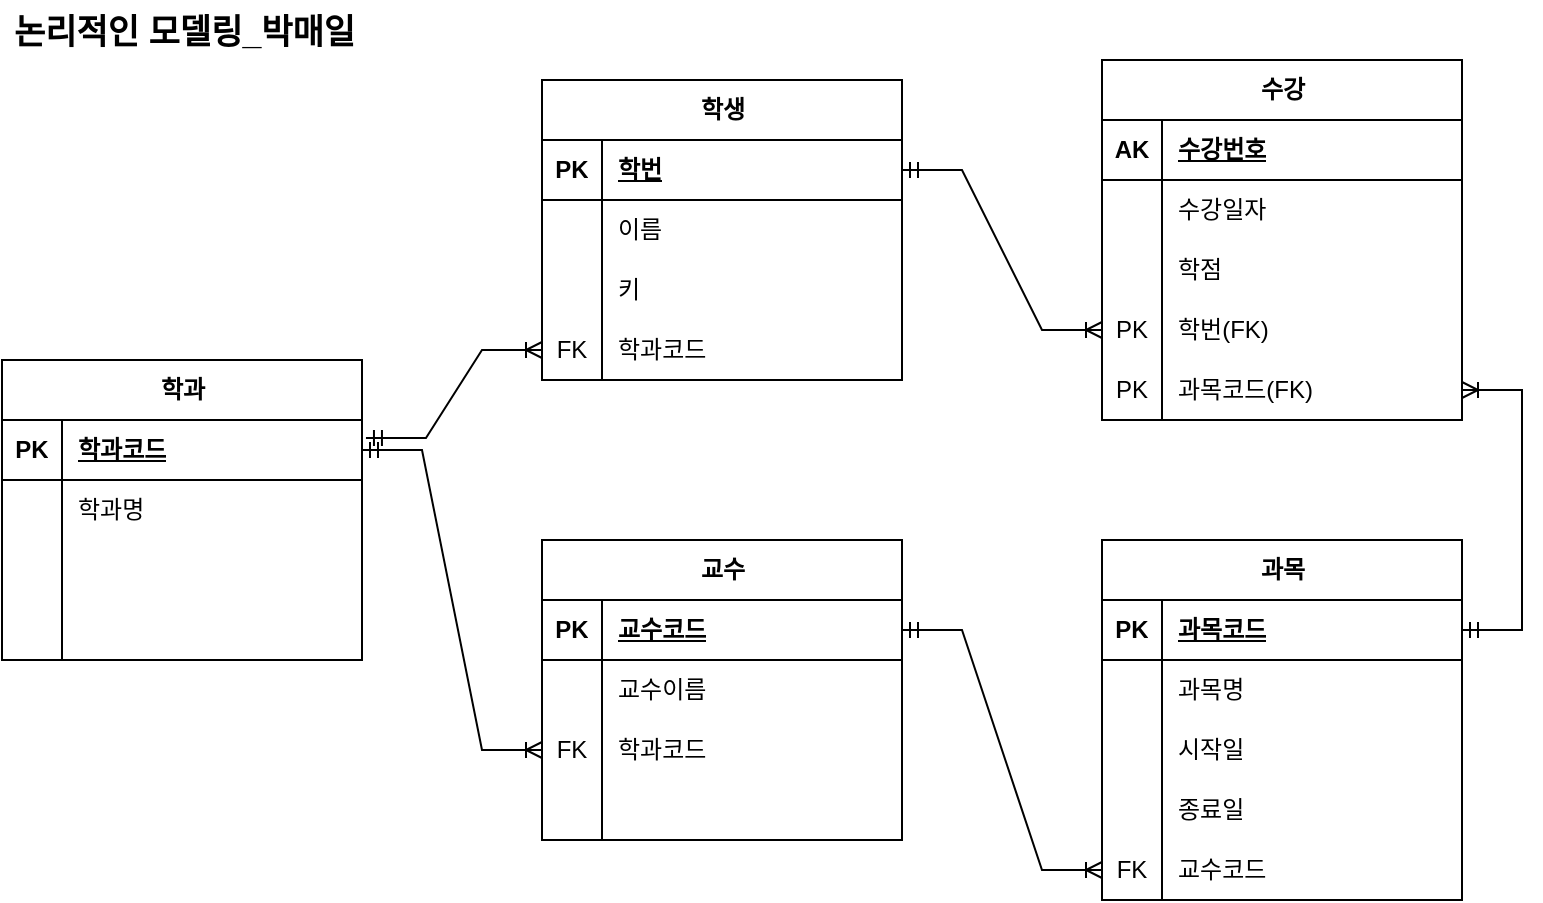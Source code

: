 <mxfile version="22.1.16" type="github">
  <diagram name="페이지-1" id="8mbdbwKXTaejKCifQE3e">
    <mxGraphModel dx="1687" dy="918" grid="1" gridSize="10" guides="1" tooltips="1" connect="1" arrows="1" fold="1" page="1" pageScale="1" pageWidth="827" pageHeight="1169" math="0" shadow="0">
      <root>
        <mxCell id="0" />
        <mxCell id="1" parent="0" />
        <mxCell id="m6xZ7D8iMbfLOJDfzUZq-1" value="학생" style="shape=table;startSize=30;container=1;collapsible=1;childLayout=tableLayout;fixedRows=1;rowLines=0;fontStyle=1;align=center;resizeLast=1;html=1;" vertex="1" parent="1">
          <mxGeometry x="810" y="130" width="180" height="150" as="geometry" />
        </mxCell>
        <mxCell id="m6xZ7D8iMbfLOJDfzUZq-2" value="" style="shape=tableRow;horizontal=0;startSize=0;swimlaneHead=0;swimlaneBody=0;fillColor=none;collapsible=0;dropTarget=0;points=[[0,0.5],[1,0.5]];portConstraint=eastwest;top=0;left=0;right=0;bottom=1;" vertex="1" parent="m6xZ7D8iMbfLOJDfzUZq-1">
          <mxGeometry y="30" width="180" height="30" as="geometry" />
        </mxCell>
        <mxCell id="m6xZ7D8iMbfLOJDfzUZq-3" value="PK" style="shape=partialRectangle;connectable=0;fillColor=none;top=0;left=0;bottom=0;right=0;fontStyle=1;overflow=hidden;whiteSpace=wrap;html=1;" vertex="1" parent="m6xZ7D8iMbfLOJDfzUZq-2">
          <mxGeometry width="30" height="30" as="geometry">
            <mxRectangle width="30" height="30" as="alternateBounds" />
          </mxGeometry>
        </mxCell>
        <mxCell id="m6xZ7D8iMbfLOJDfzUZq-4" value="학번" style="shape=partialRectangle;connectable=0;fillColor=none;top=0;left=0;bottom=0;right=0;align=left;spacingLeft=6;fontStyle=5;overflow=hidden;whiteSpace=wrap;html=1;" vertex="1" parent="m6xZ7D8iMbfLOJDfzUZq-2">
          <mxGeometry x="30" width="150" height="30" as="geometry">
            <mxRectangle width="150" height="30" as="alternateBounds" />
          </mxGeometry>
        </mxCell>
        <mxCell id="m6xZ7D8iMbfLOJDfzUZq-5" value="" style="shape=tableRow;horizontal=0;startSize=0;swimlaneHead=0;swimlaneBody=0;fillColor=none;collapsible=0;dropTarget=0;points=[[0,0.5],[1,0.5]];portConstraint=eastwest;top=0;left=0;right=0;bottom=0;" vertex="1" parent="m6xZ7D8iMbfLOJDfzUZq-1">
          <mxGeometry y="60" width="180" height="30" as="geometry" />
        </mxCell>
        <mxCell id="m6xZ7D8iMbfLOJDfzUZq-6" value="" style="shape=partialRectangle;connectable=0;fillColor=none;top=0;left=0;bottom=0;right=0;editable=1;overflow=hidden;whiteSpace=wrap;html=1;" vertex="1" parent="m6xZ7D8iMbfLOJDfzUZq-5">
          <mxGeometry width="30" height="30" as="geometry">
            <mxRectangle width="30" height="30" as="alternateBounds" />
          </mxGeometry>
        </mxCell>
        <mxCell id="m6xZ7D8iMbfLOJDfzUZq-7" value="이름" style="shape=partialRectangle;connectable=0;fillColor=none;top=0;left=0;bottom=0;right=0;align=left;spacingLeft=6;overflow=hidden;whiteSpace=wrap;html=1;" vertex="1" parent="m6xZ7D8iMbfLOJDfzUZq-5">
          <mxGeometry x="30" width="150" height="30" as="geometry">
            <mxRectangle width="150" height="30" as="alternateBounds" />
          </mxGeometry>
        </mxCell>
        <mxCell id="m6xZ7D8iMbfLOJDfzUZq-8" value="" style="shape=tableRow;horizontal=0;startSize=0;swimlaneHead=0;swimlaneBody=0;fillColor=none;collapsible=0;dropTarget=0;points=[[0,0.5],[1,0.5]];portConstraint=eastwest;top=0;left=0;right=0;bottom=0;" vertex="1" parent="m6xZ7D8iMbfLOJDfzUZq-1">
          <mxGeometry y="90" width="180" height="30" as="geometry" />
        </mxCell>
        <mxCell id="m6xZ7D8iMbfLOJDfzUZq-9" value="" style="shape=partialRectangle;connectable=0;fillColor=none;top=0;left=0;bottom=0;right=0;editable=1;overflow=hidden;whiteSpace=wrap;html=1;" vertex="1" parent="m6xZ7D8iMbfLOJDfzUZq-8">
          <mxGeometry width="30" height="30" as="geometry">
            <mxRectangle width="30" height="30" as="alternateBounds" />
          </mxGeometry>
        </mxCell>
        <mxCell id="m6xZ7D8iMbfLOJDfzUZq-10" value="키" style="shape=partialRectangle;connectable=0;fillColor=none;top=0;left=0;bottom=0;right=0;align=left;spacingLeft=6;overflow=hidden;whiteSpace=wrap;html=1;" vertex="1" parent="m6xZ7D8iMbfLOJDfzUZq-8">
          <mxGeometry x="30" width="150" height="30" as="geometry">
            <mxRectangle width="150" height="30" as="alternateBounds" />
          </mxGeometry>
        </mxCell>
        <mxCell id="m6xZ7D8iMbfLOJDfzUZq-11" value="" style="shape=tableRow;horizontal=0;startSize=0;swimlaneHead=0;swimlaneBody=0;fillColor=none;collapsible=0;dropTarget=0;points=[[0,0.5],[1,0.5]];portConstraint=eastwest;top=0;left=0;right=0;bottom=0;" vertex="1" parent="m6xZ7D8iMbfLOJDfzUZq-1">
          <mxGeometry y="120" width="180" height="30" as="geometry" />
        </mxCell>
        <mxCell id="m6xZ7D8iMbfLOJDfzUZq-12" value="FK" style="shape=partialRectangle;connectable=0;fillColor=none;top=0;left=0;bottom=0;right=0;editable=1;overflow=hidden;whiteSpace=wrap;html=1;" vertex="1" parent="m6xZ7D8iMbfLOJDfzUZq-11">
          <mxGeometry width="30" height="30" as="geometry">
            <mxRectangle width="30" height="30" as="alternateBounds" />
          </mxGeometry>
        </mxCell>
        <mxCell id="m6xZ7D8iMbfLOJDfzUZq-13" value="학과코드" style="shape=partialRectangle;connectable=0;fillColor=none;top=0;left=0;bottom=0;right=0;align=left;spacingLeft=6;overflow=hidden;whiteSpace=wrap;html=1;" vertex="1" parent="m6xZ7D8iMbfLOJDfzUZq-11">
          <mxGeometry x="30" width="150" height="30" as="geometry">
            <mxRectangle width="150" height="30" as="alternateBounds" />
          </mxGeometry>
        </mxCell>
        <mxCell id="m6xZ7D8iMbfLOJDfzUZq-14" value="학과" style="shape=table;startSize=30;container=1;collapsible=1;childLayout=tableLayout;fixedRows=1;rowLines=0;fontStyle=1;align=center;resizeLast=1;html=1;" vertex="1" parent="1">
          <mxGeometry x="540" y="270" width="180" height="150" as="geometry" />
        </mxCell>
        <mxCell id="m6xZ7D8iMbfLOJDfzUZq-15" value="" style="shape=tableRow;horizontal=0;startSize=0;swimlaneHead=0;swimlaneBody=0;fillColor=none;collapsible=0;dropTarget=0;points=[[0,0.5],[1,0.5]];portConstraint=eastwest;top=0;left=0;right=0;bottom=1;" vertex="1" parent="m6xZ7D8iMbfLOJDfzUZq-14">
          <mxGeometry y="30" width="180" height="30" as="geometry" />
        </mxCell>
        <mxCell id="m6xZ7D8iMbfLOJDfzUZq-16" value="PK" style="shape=partialRectangle;connectable=0;fillColor=none;top=0;left=0;bottom=0;right=0;fontStyle=1;overflow=hidden;whiteSpace=wrap;html=1;" vertex="1" parent="m6xZ7D8iMbfLOJDfzUZq-15">
          <mxGeometry width="30" height="30" as="geometry">
            <mxRectangle width="30" height="30" as="alternateBounds" />
          </mxGeometry>
        </mxCell>
        <mxCell id="m6xZ7D8iMbfLOJDfzUZq-17" value="학과코드" style="shape=partialRectangle;connectable=0;fillColor=none;top=0;left=0;bottom=0;right=0;align=left;spacingLeft=6;fontStyle=5;overflow=hidden;whiteSpace=wrap;html=1;" vertex="1" parent="m6xZ7D8iMbfLOJDfzUZq-15">
          <mxGeometry x="30" width="150" height="30" as="geometry">
            <mxRectangle width="150" height="30" as="alternateBounds" />
          </mxGeometry>
        </mxCell>
        <mxCell id="m6xZ7D8iMbfLOJDfzUZq-18" value="" style="shape=tableRow;horizontal=0;startSize=0;swimlaneHead=0;swimlaneBody=0;fillColor=none;collapsible=0;dropTarget=0;points=[[0,0.5],[1,0.5]];portConstraint=eastwest;top=0;left=0;right=0;bottom=0;" vertex="1" parent="m6xZ7D8iMbfLOJDfzUZq-14">
          <mxGeometry y="60" width="180" height="30" as="geometry" />
        </mxCell>
        <mxCell id="m6xZ7D8iMbfLOJDfzUZq-19" value="" style="shape=partialRectangle;connectable=0;fillColor=none;top=0;left=0;bottom=0;right=0;editable=1;overflow=hidden;whiteSpace=wrap;html=1;" vertex="1" parent="m6xZ7D8iMbfLOJDfzUZq-18">
          <mxGeometry width="30" height="30" as="geometry">
            <mxRectangle width="30" height="30" as="alternateBounds" />
          </mxGeometry>
        </mxCell>
        <mxCell id="m6xZ7D8iMbfLOJDfzUZq-20" value="학과명" style="shape=partialRectangle;connectable=0;fillColor=none;top=0;left=0;bottom=0;right=0;align=left;spacingLeft=6;overflow=hidden;whiteSpace=wrap;html=1;" vertex="1" parent="m6xZ7D8iMbfLOJDfzUZq-18">
          <mxGeometry x="30" width="150" height="30" as="geometry">
            <mxRectangle width="150" height="30" as="alternateBounds" />
          </mxGeometry>
        </mxCell>
        <mxCell id="m6xZ7D8iMbfLOJDfzUZq-21" value="" style="shape=tableRow;horizontal=0;startSize=0;swimlaneHead=0;swimlaneBody=0;fillColor=none;collapsible=0;dropTarget=0;points=[[0,0.5],[1,0.5]];portConstraint=eastwest;top=0;left=0;right=0;bottom=0;" vertex="1" parent="m6xZ7D8iMbfLOJDfzUZq-14">
          <mxGeometry y="90" width="180" height="30" as="geometry" />
        </mxCell>
        <mxCell id="m6xZ7D8iMbfLOJDfzUZq-22" value="" style="shape=partialRectangle;connectable=0;fillColor=none;top=0;left=0;bottom=0;right=0;editable=1;overflow=hidden;whiteSpace=wrap;html=1;" vertex="1" parent="m6xZ7D8iMbfLOJDfzUZq-21">
          <mxGeometry width="30" height="30" as="geometry">
            <mxRectangle width="30" height="30" as="alternateBounds" />
          </mxGeometry>
        </mxCell>
        <mxCell id="m6xZ7D8iMbfLOJDfzUZq-23" value="" style="shape=partialRectangle;connectable=0;fillColor=none;top=0;left=0;bottom=0;right=0;align=left;spacingLeft=6;overflow=hidden;whiteSpace=wrap;html=1;" vertex="1" parent="m6xZ7D8iMbfLOJDfzUZq-21">
          <mxGeometry x="30" width="150" height="30" as="geometry">
            <mxRectangle width="150" height="30" as="alternateBounds" />
          </mxGeometry>
        </mxCell>
        <mxCell id="m6xZ7D8iMbfLOJDfzUZq-24" value="" style="shape=tableRow;horizontal=0;startSize=0;swimlaneHead=0;swimlaneBody=0;fillColor=none;collapsible=0;dropTarget=0;points=[[0,0.5],[1,0.5]];portConstraint=eastwest;top=0;left=0;right=0;bottom=0;" vertex="1" parent="m6xZ7D8iMbfLOJDfzUZq-14">
          <mxGeometry y="120" width="180" height="30" as="geometry" />
        </mxCell>
        <mxCell id="m6xZ7D8iMbfLOJDfzUZq-25" value="" style="shape=partialRectangle;connectable=0;fillColor=none;top=0;left=0;bottom=0;right=0;editable=1;overflow=hidden;whiteSpace=wrap;html=1;" vertex="1" parent="m6xZ7D8iMbfLOJDfzUZq-24">
          <mxGeometry width="30" height="30" as="geometry">
            <mxRectangle width="30" height="30" as="alternateBounds" />
          </mxGeometry>
        </mxCell>
        <mxCell id="m6xZ7D8iMbfLOJDfzUZq-26" value="" style="shape=partialRectangle;connectable=0;fillColor=none;top=0;left=0;bottom=0;right=0;align=left;spacingLeft=6;overflow=hidden;whiteSpace=wrap;html=1;" vertex="1" parent="m6xZ7D8iMbfLOJDfzUZq-24">
          <mxGeometry x="30" width="150" height="30" as="geometry">
            <mxRectangle width="150" height="30" as="alternateBounds" />
          </mxGeometry>
        </mxCell>
        <mxCell id="m6xZ7D8iMbfLOJDfzUZq-27" value="교수" style="shape=table;startSize=30;container=1;collapsible=1;childLayout=tableLayout;fixedRows=1;rowLines=0;fontStyle=1;align=center;resizeLast=1;html=1;" vertex="1" parent="1">
          <mxGeometry x="810" y="360" width="180" height="150" as="geometry" />
        </mxCell>
        <mxCell id="m6xZ7D8iMbfLOJDfzUZq-28" value="" style="shape=tableRow;horizontal=0;startSize=0;swimlaneHead=0;swimlaneBody=0;fillColor=none;collapsible=0;dropTarget=0;points=[[0,0.5],[1,0.5]];portConstraint=eastwest;top=0;left=0;right=0;bottom=1;" vertex="1" parent="m6xZ7D8iMbfLOJDfzUZq-27">
          <mxGeometry y="30" width="180" height="30" as="geometry" />
        </mxCell>
        <mxCell id="m6xZ7D8iMbfLOJDfzUZq-29" value="PK" style="shape=partialRectangle;connectable=0;fillColor=none;top=0;left=0;bottom=0;right=0;fontStyle=1;overflow=hidden;whiteSpace=wrap;html=1;" vertex="1" parent="m6xZ7D8iMbfLOJDfzUZq-28">
          <mxGeometry width="30" height="30" as="geometry">
            <mxRectangle width="30" height="30" as="alternateBounds" />
          </mxGeometry>
        </mxCell>
        <mxCell id="m6xZ7D8iMbfLOJDfzUZq-30" value="교수코드" style="shape=partialRectangle;connectable=0;fillColor=none;top=0;left=0;bottom=0;right=0;align=left;spacingLeft=6;fontStyle=5;overflow=hidden;whiteSpace=wrap;html=1;" vertex="1" parent="m6xZ7D8iMbfLOJDfzUZq-28">
          <mxGeometry x="30" width="150" height="30" as="geometry">
            <mxRectangle width="150" height="30" as="alternateBounds" />
          </mxGeometry>
        </mxCell>
        <mxCell id="m6xZ7D8iMbfLOJDfzUZq-31" value="" style="shape=tableRow;horizontal=0;startSize=0;swimlaneHead=0;swimlaneBody=0;fillColor=none;collapsible=0;dropTarget=0;points=[[0,0.5],[1,0.5]];portConstraint=eastwest;top=0;left=0;right=0;bottom=0;" vertex="1" parent="m6xZ7D8iMbfLOJDfzUZq-27">
          <mxGeometry y="60" width="180" height="30" as="geometry" />
        </mxCell>
        <mxCell id="m6xZ7D8iMbfLOJDfzUZq-32" value="" style="shape=partialRectangle;connectable=0;fillColor=none;top=0;left=0;bottom=0;right=0;editable=1;overflow=hidden;whiteSpace=wrap;html=1;" vertex="1" parent="m6xZ7D8iMbfLOJDfzUZq-31">
          <mxGeometry width="30" height="30" as="geometry">
            <mxRectangle width="30" height="30" as="alternateBounds" />
          </mxGeometry>
        </mxCell>
        <mxCell id="m6xZ7D8iMbfLOJDfzUZq-33" value="교수이름" style="shape=partialRectangle;connectable=0;fillColor=none;top=0;left=0;bottom=0;right=0;align=left;spacingLeft=6;overflow=hidden;whiteSpace=wrap;html=1;" vertex="1" parent="m6xZ7D8iMbfLOJDfzUZq-31">
          <mxGeometry x="30" width="150" height="30" as="geometry">
            <mxRectangle width="150" height="30" as="alternateBounds" />
          </mxGeometry>
        </mxCell>
        <mxCell id="m6xZ7D8iMbfLOJDfzUZq-34" value="" style="shape=tableRow;horizontal=0;startSize=0;swimlaneHead=0;swimlaneBody=0;fillColor=none;collapsible=0;dropTarget=0;points=[[0,0.5],[1,0.5]];portConstraint=eastwest;top=0;left=0;right=0;bottom=0;" vertex="1" parent="m6xZ7D8iMbfLOJDfzUZq-27">
          <mxGeometry y="90" width="180" height="30" as="geometry" />
        </mxCell>
        <mxCell id="m6xZ7D8iMbfLOJDfzUZq-35" value="FK" style="shape=partialRectangle;connectable=0;fillColor=none;top=0;left=0;bottom=0;right=0;editable=1;overflow=hidden;whiteSpace=wrap;html=1;" vertex="1" parent="m6xZ7D8iMbfLOJDfzUZq-34">
          <mxGeometry width="30" height="30" as="geometry">
            <mxRectangle width="30" height="30" as="alternateBounds" />
          </mxGeometry>
        </mxCell>
        <mxCell id="m6xZ7D8iMbfLOJDfzUZq-36" value="학과코드" style="shape=partialRectangle;connectable=0;fillColor=none;top=0;left=0;bottom=0;right=0;align=left;spacingLeft=6;overflow=hidden;whiteSpace=wrap;html=1;" vertex="1" parent="m6xZ7D8iMbfLOJDfzUZq-34">
          <mxGeometry x="30" width="150" height="30" as="geometry">
            <mxRectangle width="150" height="30" as="alternateBounds" />
          </mxGeometry>
        </mxCell>
        <mxCell id="m6xZ7D8iMbfLOJDfzUZq-37" value="" style="shape=tableRow;horizontal=0;startSize=0;swimlaneHead=0;swimlaneBody=0;fillColor=none;collapsible=0;dropTarget=0;points=[[0,0.5],[1,0.5]];portConstraint=eastwest;top=0;left=0;right=0;bottom=0;" vertex="1" parent="m6xZ7D8iMbfLOJDfzUZq-27">
          <mxGeometry y="120" width="180" height="30" as="geometry" />
        </mxCell>
        <mxCell id="m6xZ7D8iMbfLOJDfzUZq-38" value="" style="shape=partialRectangle;connectable=0;fillColor=none;top=0;left=0;bottom=0;right=0;editable=1;overflow=hidden;whiteSpace=wrap;html=1;" vertex="1" parent="m6xZ7D8iMbfLOJDfzUZq-37">
          <mxGeometry width="30" height="30" as="geometry">
            <mxRectangle width="30" height="30" as="alternateBounds" />
          </mxGeometry>
        </mxCell>
        <mxCell id="m6xZ7D8iMbfLOJDfzUZq-39" value="" style="shape=partialRectangle;connectable=0;fillColor=none;top=0;left=0;bottom=0;right=0;align=left;spacingLeft=6;overflow=hidden;whiteSpace=wrap;html=1;" vertex="1" parent="m6xZ7D8iMbfLOJDfzUZq-37">
          <mxGeometry x="30" width="150" height="30" as="geometry">
            <mxRectangle width="150" height="30" as="alternateBounds" />
          </mxGeometry>
        </mxCell>
        <mxCell id="m6xZ7D8iMbfLOJDfzUZq-40" value="과목" style="shape=table;startSize=30;container=1;collapsible=1;childLayout=tableLayout;fixedRows=1;rowLines=0;fontStyle=1;align=center;resizeLast=1;html=1;" vertex="1" parent="1">
          <mxGeometry x="1090" y="360" width="180" height="180" as="geometry" />
        </mxCell>
        <mxCell id="m6xZ7D8iMbfLOJDfzUZq-41" value="" style="shape=tableRow;horizontal=0;startSize=0;swimlaneHead=0;swimlaneBody=0;fillColor=none;collapsible=0;dropTarget=0;points=[[0,0.5],[1,0.5]];portConstraint=eastwest;top=0;left=0;right=0;bottom=1;" vertex="1" parent="m6xZ7D8iMbfLOJDfzUZq-40">
          <mxGeometry y="30" width="180" height="30" as="geometry" />
        </mxCell>
        <mxCell id="m6xZ7D8iMbfLOJDfzUZq-42" value="PK" style="shape=partialRectangle;connectable=0;fillColor=none;top=0;left=0;bottom=0;right=0;fontStyle=1;overflow=hidden;whiteSpace=wrap;html=1;" vertex="1" parent="m6xZ7D8iMbfLOJDfzUZq-41">
          <mxGeometry width="30" height="30" as="geometry">
            <mxRectangle width="30" height="30" as="alternateBounds" />
          </mxGeometry>
        </mxCell>
        <mxCell id="m6xZ7D8iMbfLOJDfzUZq-43" value="과목코드" style="shape=partialRectangle;connectable=0;fillColor=none;top=0;left=0;bottom=0;right=0;align=left;spacingLeft=6;fontStyle=5;overflow=hidden;whiteSpace=wrap;html=1;" vertex="1" parent="m6xZ7D8iMbfLOJDfzUZq-41">
          <mxGeometry x="30" width="150" height="30" as="geometry">
            <mxRectangle width="150" height="30" as="alternateBounds" />
          </mxGeometry>
        </mxCell>
        <mxCell id="m6xZ7D8iMbfLOJDfzUZq-44" value="" style="shape=tableRow;horizontal=0;startSize=0;swimlaneHead=0;swimlaneBody=0;fillColor=none;collapsible=0;dropTarget=0;points=[[0,0.5],[1,0.5]];portConstraint=eastwest;top=0;left=0;right=0;bottom=0;" vertex="1" parent="m6xZ7D8iMbfLOJDfzUZq-40">
          <mxGeometry y="60" width="180" height="30" as="geometry" />
        </mxCell>
        <mxCell id="m6xZ7D8iMbfLOJDfzUZq-45" value="" style="shape=partialRectangle;connectable=0;fillColor=none;top=0;left=0;bottom=0;right=0;editable=1;overflow=hidden;whiteSpace=wrap;html=1;" vertex="1" parent="m6xZ7D8iMbfLOJDfzUZq-44">
          <mxGeometry width="30" height="30" as="geometry">
            <mxRectangle width="30" height="30" as="alternateBounds" />
          </mxGeometry>
        </mxCell>
        <mxCell id="m6xZ7D8iMbfLOJDfzUZq-46" value="과목명" style="shape=partialRectangle;connectable=0;fillColor=none;top=0;left=0;bottom=0;right=0;align=left;spacingLeft=6;overflow=hidden;whiteSpace=wrap;html=1;" vertex="1" parent="m6xZ7D8iMbfLOJDfzUZq-44">
          <mxGeometry x="30" width="150" height="30" as="geometry">
            <mxRectangle width="150" height="30" as="alternateBounds" />
          </mxGeometry>
        </mxCell>
        <mxCell id="m6xZ7D8iMbfLOJDfzUZq-47" value="" style="shape=tableRow;horizontal=0;startSize=0;swimlaneHead=0;swimlaneBody=0;fillColor=none;collapsible=0;dropTarget=0;points=[[0,0.5],[1,0.5]];portConstraint=eastwest;top=0;left=0;right=0;bottom=0;" vertex="1" parent="m6xZ7D8iMbfLOJDfzUZq-40">
          <mxGeometry y="90" width="180" height="30" as="geometry" />
        </mxCell>
        <mxCell id="m6xZ7D8iMbfLOJDfzUZq-48" value="" style="shape=partialRectangle;connectable=0;fillColor=none;top=0;left=0;bottom=0;right=0;editable=1;overflow=hidden;whiteSpace=wrap;html=1;" vertex="1" parent="m6xZ7D8iMbfLOJDfzUZq-47">
          <mxGeometry width="30" height="30" as="geometry">
            <mxRectangle width="30" height="30" as="alternateBounds" />
          </mxGeometry>
        </mxCell>
        <mxCell id="m6xZ7D8iMbfLOJDfzUZq-49" value="시작일" style="shape=partialRectangle;connectable=0;fillColor=none;top=0;left=0;bottom=0;right=0;align=left;spacingLeft=6;overflow=hidden;whiteSpace=wrap;html=1;" vertex="1" parent="m6xZ7D8iMbfLOJDfzUZq-47">
          <mxGeometry x="30" width="150" height="30" as="geometry">
            <mxRectangle width="150" height="30" as="alternateBounds" />
          </mxGeometry>
        </mxCell>
        <mxCell id="m6xZ7D8iMbfLOJDfzUZq-50" value="" style="shape=tableRow;horizontal=0;startSize=0;swimlaneHead=0;swimlaneBody=0;fillColor=none;collapsible=0;dropTarget=0;points=[[0,0.5],[1,0.5]];portConstraint=eastwest;top=0;left=0;right=0;bottom=0;" vertex="1" parent="m6xZ7D8iMbfLOJDfzUZq-40">
          <mxGeometry y="120" width="180" height="30" as="geometry" />
        </mxCell>
        <mxCell id="m6xZ7D8iMbfLOJDfzUZq-51" value="" style="shape=partialRectangle;connectable=0;fillColor=none;top=0;left=0;bottom=0;right=0;editable=1;overflow=hidden;whiteSpace=wrap;html=1;" vertex="1" parent="m6xZ7D8iMbfLOJDfzUZq-50">
          <mxGeometry width="30" height="30" as="geometry">
            <mxRectangle width="30" height="30" as="alternateBounds" />
          </mxGeometry>
        </mxCell>
        <mxCell id="m6xZ7D8iMbfLOJDfzUZq-52" value="종료일" style="shape=partialRectangle;connectable=0;fillColor=none;top=0;left=0;bottom=0;right=0;align=left;spacingLeft=6;overflow=hidden;whiteSpace=wrap;html=1;" vertex="1" parent="m6xZ7D8iMbfLOJDfzUZq-50">
          <mxGeometry x="30" width="150" height="30" as="geometry">
            <mxRectangle width="150" height="30" as="alternateBounds" />
          </mxGeometry>
        </mxCell>
        <mxCell id="m6xZ7D8iMbfLOJDfzUZq-84" value="" style="shape=tableRow;horizontal=0;startSize=0;swimlaneHead=0;swimlaneBody=0;fillColor=none;collapsible=0;dropTarget=0;points=[[0,0.5],[1,0.5]];portConstraint=eastwest;top=0;left=0;right=0;bottom=0;" vertex="1" parent="m6xZ7D8iMbfLOJDfzUZq-40">
          <mxGeometry y="150" width="180" height="30" as="geometry" />
        </mxCell>
        <mxCell id="m6xZ7D8iMbfLOJDfzUZq-85" value="FK" style="shape=partialRectangle;connectable=0;fillColor=none;top=0;left=0;bottom=0;right=0;editable=1;overflow=hidden;whiteSpace=wrap;html=1;" vertex="1" parent="m6xZ7D8iMbfLOJDfzUZq-84">
          <mxGeometry width="30" height="30" as="geometry">
            <mxRectangle width="30" height="30" as="alternateBounds" />
          </mxGeometry>
        </mxCell>
        <mxCell id="m6xZ7D8iMbfLOJDfzUZq-86" value="교수코드" style="shape=partialRectangle;connectable=0;fillColor=none;top=0;left=0;bottom=0;right=0;align=left;spacingLeft=6;overflow=hidden;whiteSpace=wrap;html=1;" vertex="1" parent="m6xZ7D8iMbfLOJDfzUZq-84">
          <mxGeometry x="30" width="150" height="30" as="geometry">
            <mxRectangle width="150" height="30" as="alternateBounds" />
          </mxGeometry>
        </mxCell>
        <mxCell id="m6xZ7D8iMbfLOJDfzUZq-66" value="수강" style="shape=table;startSize=30;container=1;collapsible=1;childLayout=tableLayout;fixedRows=1;rowLines=0;fontStyle=1;align=center;resizeLast=1;html=1;" vertex="1" parent="1">
          <mxGeometry x="1090" y="120" width="180" height="180" as="geometry" />
        </mxCell>
        <mxCell id="m6xZ7D8iMbfLOJDfzUZq-67" value="" style="shape=tableRow;horizontal=0;startSize=0;swimlaneHead=0;swimlaneBody=0;fillColor=none;collapsible=0;dropTarget=0;points=[[0,0.5],[1,0.5]];portConstraint=eastwest;top=0;left=0;right=0;bottom=1;" vertex="1" parent="m6xZ7D8iMbfLOJDfzUZq-66">
          <mxGeometry y="30" width="180" height="30" as="geometry" />
        </mxCell>
        <mxCell id="m6xZ7D8iMbfLOJDfzUZq-68" value="AK" style="shape=partialRectangle;connectable=0;fillColor=none;top=0;left=0;bottom=0;right=0;fontStyle=1;overflow=hidden;whiteSpace=wrap;html=1;" vertex="1" parent="m6xZ7D8iMbfLOJDfzUZq-67">
          <mxGeometry width="30" height="30" as="geometry">
            <mxRectangle width="30" height="30" as="alternateBounds" />
          </mxGeometry>
        </mxCell>
        <mxCell id="m6xZ7D8iMbfLOJDfzUZq-69" value="수강번호" style="shape=partialRectangle;connectable=0;fillColor=none;top=0;left=0;bottom=0;right=0;align=left;spacingLeft=6;fontStyle=5;overflow=hidden;whiteSpace=wrap;html=1;" vertex="1" parent="m6xZ7D8iMbfLOJDfzUZq-67">
          <mxGeometry x="30" width="150" height="30" as="geometry">
            <mxRectangle width="150" height="30" as="alternateBounds" />
          </mxGeometry>
        </mxCell>
        <mxCell id="m6xZ7D8iMbfLOJDfzUZq-70" value="" style="shape=tableRow;horizontal=0;startSize=0;swimlaneHead=0;swimlaneBody=0;fillColor=none;collapsible=0;dropTarget=0;points=[[0,0.5],[1,0.5]];portConstraint=eastwest;top=0;left=0;right=0;bottom=0;" vertex="1" parent="m6xZ7D8iMbfLOJDfzUZq-66">
          <mxGeometry y="60" width="180" height="30" as="geometry" />
        </mxCell>
        <mxCell id="m6xZ7D8iMbfLOJDfzUZq-71" value="" style="shape=partialRectangle;connectable=0;fillColor=none;top=0;left=0;bottom=0;right=0;editable=1;overflow=hidden;whiteSpace=wrap;html=1;" vertex="1" parent="m6xZ7D8iMbfLOJDfzUZq-70">
          <mxGeometry width="30" height="30" as="geometry">
            <mxRectangle width="30" height="30" as="alternateBounds" />
          </mxGeometry>
        </mxCell>
        <mxCell id="m6xZ7D8iMbfLOJDfzUZq-72" value="수강일자" style="shape=partialRectangle;connectable=0;fillColor=none;top=0;left=0;bottom=0;right=0;align=left;spacingLeft=6;overflow=hidden;whiteSpace=wrap;html=1;" vertex="1" parent="m6xZ7D8iMbfLOJDfzUZq-70">
          <mxGeometry x="30" width="150" height="30" as="geometry">
            <mxRectangle width="150" height="30" as="alternateBounds" />
          </mxGeometry>
        </mxCell>
        <mxCell id="m6xZ7D8iMbfLOJDfzUZq-73" value="" style="shape=tableRow;horizontal=0;startSize=0;swimlaneHead=0;swimlaneBody=0;fillColor=none;collapsible=0;dropTarget=0;points=[[0,0.5],[1,0.5]];portConstraint=eastwest;top=0;left=0;right=0;bottom=0;" vertex="1" parent="m6xZ7D8iMbfLOJDfzUZq-66">
          <mxGeometry y="90" width="180" height="30" as="geometry" />
        </mxCell>
        <mxCell id="m6xZ7D8iMbfLOJDfzUZq-74" value="" style="shape=partialRectangle;connectable=0;fillColor=none;top=0;left=0;bottom=0;right=0;editable=1;overflow=hidden;whiteSpace=wrap;html=1;" vertex="1" parent="m6xZ7D8iMbfLOJDfzUZq-73">
          <mxGeometry width="30" height="30" as="geometry">
            <mxRectangle width="30" height="30" as="alternateBounds" />
          </mxGeometry>
        </mxCell>
        <mxCell id="m6xZ7D8iMbfLOJDfzUZq-75" value="학점" style="shape=partialRectangle;connectable=0;fillColor=none;top=0;left=0;bottom=0;right=0;align=left;spacingLeft=6;overflow=hidden;whiteSpace=wrap;html=1;" vertex="1" parent="m6xZ7D8iMbfLOJDfzUZq-73">
          <mxGeometry x="30" width="150" height="30" as="geometry">
            <mxRectangle width="150" height="30" as="alternateBounds" />
          </mxGeometry>
        </mxCell>
        <mxCell id="m6xZ7D8iMbfLOJDfzUZq-76" value="" style="shape=tableRow;horizontal=0;startSize=0;swimlaneHead=0;swimlaneBody=0;fillColor=none;collapsible=0;dropTarget=0;points=[[0,0.5],[1,0.5]];portConstraint=eastwest;top=0;left=0;right=0;bottom=0;" vertex="1" parent="m6xZ7D8iMbfLOJDfzUZq-66">
          <mxGeometry y="120" width="180" height="30" as="geometry" />
        </mxCell>
        <mxCell id="m6xZ7D8iMbfLOJDfzUZq-77" value="PK" style="shape=partialRectangle;connectable=0;fillColor=none;top=0;left=0;bottom=0;right=0;editable=1;overflow=hidden;whiteSpace=wrap;html=1;" vertex="1" parent="m6xZ7D8iMbfLOJDfzUZq-76">
          <mxGeometry width="30" height="30" as="geometry">
            <mxRectangle width="30" height="30" as="alternateBounds" />
          </mxGeometry>
        </mxCell>
        <mxCell id="m6xZ7D8iMbfLOJDfzUZq-78" value="학번(FK)" style="shape=partialRectangle;connectable=0;fillColor=none;top=0;left=0;bottom=0;right=0;align=left;spacingLeft=6;overflow=hidden;whiteSpace=wrap;html=1;" vertex="1" parent="m6xZ7D8iMbfLOJDfzUZq-76">
          <mxGeometry x="30" width="150" height="30" as="geometry">
            <mxRectangle width="150" height="30" as="alternateBounds" />
          </mxGeometry>
        </mxCell>
        <mxCell id="m6xZ7D8iMbfLOJDfzUZq-87" value="" style="shape=tableRow;horizontal=0;startSize=0;swimlaneHead=0;swimlaneBody=0;fillColor=none;collapsible=0;dropTarget=0;points=[[0,0.5],[1,0.5]];portConstraint=eastwest;top=0;left=0;right=0;bottom=0;" vertex="1" parent="m6xZ7D8iMbfLOJDfzUZq-66">
          <mxGeometry y="150" width="180" height="30" as="geometry" />
        </mxCell>
        <mxCell id="m6xZ7D8iMbfLOJDfzUZq-88" value="PK" style="shape=partialRectangle;connectable=0;fillColor=none;top=0;left=0;bottom=0;right=0;editable=1;overflow=hidden;whiteSpace=wrap;html=1;" vertex="1" parent="m6xZ7D8iMbfLOJDfzUZq-87">
          <mxGeometry width="30" height="30" as="geometry">
            <mxRectangle width="30" height="30" as="alternateBounds" />
          </mxGeometry>
        </mxCell>
        <mxCell id="m6xZ7D8iMbfLOJDfzUZq-89" value="과목코드(FK)" style="shape=partialRectangle;connectable=0;fillColor=none;top=0;left=0;bottom=0;right=0;align=left;spacingLeft=6;overflow=hidden;whiteSpace=wrap;html=1;" vertex="1" parent="m6xZ7D8iMbfLOJDfzUZq-87">
          <mxGeometry x="30" width="150" height="30" as="geometry">
            <mxRectangle width="150" height="30" as="alternateBounds" />
          </mxGeometry>
        </mxCell>
        <mxCell id="m6xZ7D8iMbfLOJDfzUZq-81" value="" style="edgeStyle=entityRelationEdgeStyle;fontSize=12;html=1;endArrow=ERoneToMany;startArrow=ERmandOne;rounded=0;exitX=1.011;exitY=0.3;exitDx=0;exitDy=0;entryX=0;entryY=0.5;entryDx=0;entryDy=0;exitPerimeter=0;" edge="1" parent="1" source="m6xZ7D8iMbfLOJDfzUZq-15" target="m6xZ7D8iMbfLOJDfzUZq-11">
          <mxGeometry width="100" height="100" relative="1" as="geometry">
            <mxPoint x="750" y="185" as="sourcePoint" />
            <mxPoint x="900" y="275" as="targetPoint" />
          </mxGeometry>
        </mxCell>
        <mxCell id="m6xZ7D8iMbfLOJDfzUZq-82" value="" style="edgeStyle=entityRelationEdgeStyle;fontSize=12;html=1;endArrow=ERoneToMany;startArrow=ERmandOne;rounded=0;entryX=0;entryY=0.5;entryDx=0;entryDy=0;exitX=1;exitY=0.5;exitDx=0;exitDy=0;" edge="1" parent="1" source="m6xZ7D8iMbfLOJDfzUZq-15" target="m6xZ7D8iMbfLOJDfzUZq-34">
          <mxGeometry width="100" height="100" relative="1" as="geometry">
            <mxPoint x="720" y="260" as="sourcePoint" />
            <mxPoint x="880" y="300" as="targetPoint" />
            <Array as="points">
              <mxPoint x="840" y="350" />
            </Array>
          </mxGeometry>
        </mxCell>
        <mxCell id="m6xZ7D8iMbfLOJDfzUZq-83" value="" style="edgeStyle=entityRelationEdgeStyle;fontSize=12;html=1;endArrow=ERoneToMany;startArrow=ERmandOne;rounded=0;entryX=0;entryY=0.5;entryDx=0;entryDy=0;exitX=1;exitY=0.5;exitDx=0;exitDy=0;" edge="1" parent="1" source="m6xZ7D8iMbfLOJDfzUZq-28" target="m6xZ7D8iMbfLOJDfzUZq-84">
          <mxGeometry width="100" height="100" relative="1" as="geometry">
            <mxPoint x="1010" y="470" as="sourcePoint" />
            <mxPoint x="1110" y="570" as="targetPoint" />
            <Array as="points">
              <mxPoint x="1140" y="555" />
            </Array>
          </mxGeometry>
        </mxCell>
        <mxCell id="m6xZ7D8iMbfLOJDfzUZq-90" value="" style="edgeStyle=entityRelationEdgeStyle;fontSize=12;html=1;endArrow=ERoneToMany;startArrow=ERmandOne;rounded=0;entryX=0;entryY=0.5;entryDx=0;entryDy=0;exitX=1;exitY=0.5;exitDx=0;exitDy=0;" edge="1" parent="1" source="m6xZ7D8iMbfLOJDfzUZq-2" target="m6xZ7D8iMbfLOJDfzUZq-76">
          <mxGeometry width="100" height="100" relative="1" as="geometry">
            <mxPoint x="730" y="285" as="sourcePoint" />
            <mxPoint x="830" y="385" as="targetPoint" />
            <Array as="points">
              <mxPoint x="860" y="370" />
            </Array>
          </mxGeometry>
        </mxCell>
        <mxCell id="m6xZ7D8iMbfLOJDfzUZq-91" value="" style="edgeStyle=entityRelationEdgeStyle;fontSize=12;html=1;endArrow=ERoneToMany;startArrow=ERmandOne;rounded=0;entryX=1;entryY=0.5;entryDx=0;entryDy=0;exitX=1;exitY=0.5;exitDx=0;exitDy=0;" edge="1" parent="1" source="m6xZ7D8iMbfLOJDfzUZq-41" target="m6xZ7D8iMbfLOJDfzUZq-87">
          <mxGeometry width="100" height="100" relative="1" as="geometry">
            <mxPoint x="1000" y="185" as="sourcePoint" />
            <mxPoint x="1100" y="265" as="targetPoint" />
            <Array as="points">
              <mxPoint x="870" y="380" />
            </Array>
          </mxGeometry>
        </mxCell>
        <mxCell id="m6xZ7D8iMbfLOJDfzUZq-92" value="논리적인 모델링_박매일" style="text;strokeColor=none;fillColor=none;spacingLeft=4;spacingRight=4;overflow=hidden;rotatable=0;points=[[0,0.5],[1,0.5]];portConstraint=eastwest;fontSize=17;whiteSpace=wrap;html=1;fontStyle=1" vertex="1" parent="1">
          <mxGeometry x="540" y="90" width="200" height="30" as="geometry" />
        </mxCell>
      </root>
    </mxGraphModel>
  </diagram>
</mxfile>
